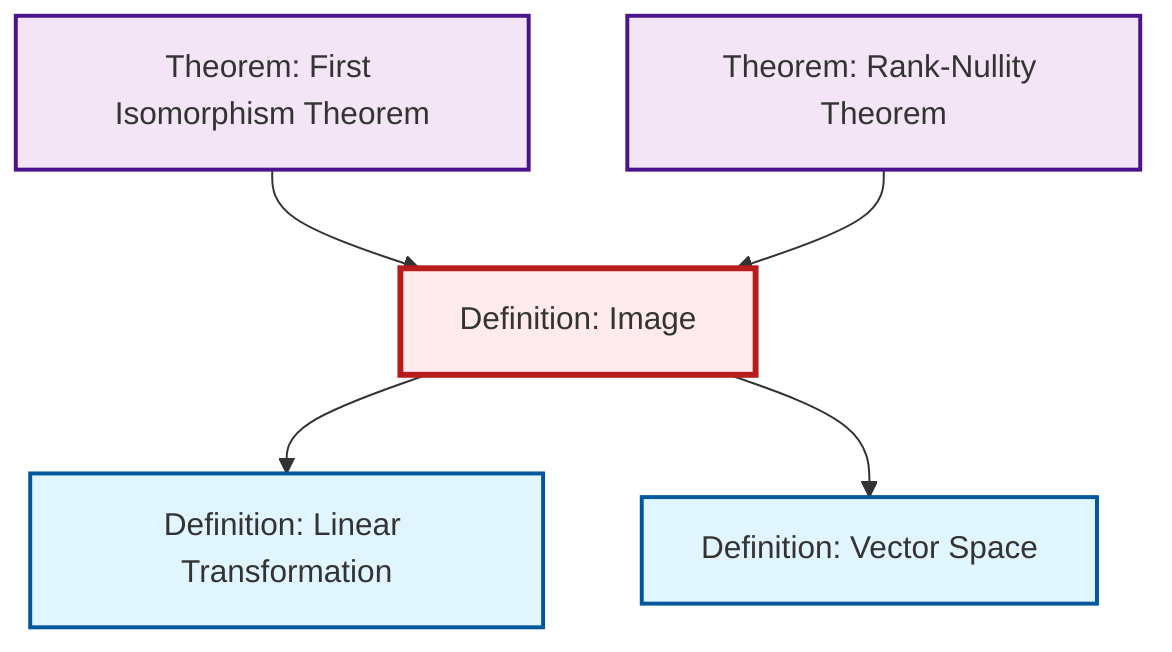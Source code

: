 graph TD
    classDef definition fill:#e1f5fe,stroke:#01579b,stroke-width:2px
    classDef theorem fill:#f3e5f5,stroke:#4a148c,stroke-width:2px
    classDef axiom fill:#fff3e0,stroke:#e65100,stroke-width:2px
    classDef example fill:#e8f5e9,stroke:#1b5e20,stroke-width:2px
    classDef current fill:#ffebee,stroke:#b71c1c,stroke-width:3px
    thm-rank-nullity["Theorem: Rank-Nullity Theorem"]:::theorem
    thm-first-isomorphism["Theorem: First Isomorphism Theorem"]:::theorem
    def-vector-space["Definition: Vector Space"]:::definition
    def-linear-transformation["Definition: Linear Transformation"]:::definition
    def-image["Definition: Image"]:::definition
    thm-first-isomorphism --> def-image
    def-image --> def-linear-transformation
    thm-rank-nullity --> def-image
    def-image --> def-vector-space
    class def-image current
